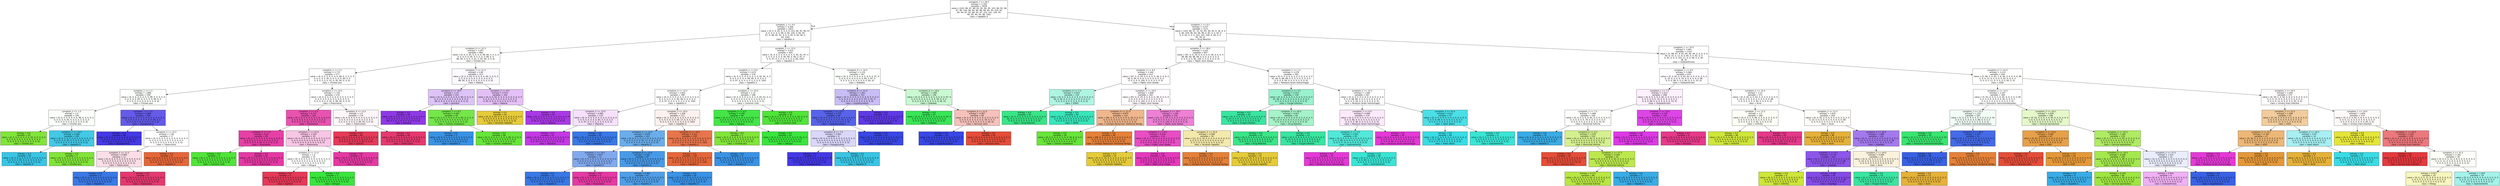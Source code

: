 digraph Tree {
node [shape=box, style="filled", color="black", fontname="helvetica"] ;
edge [fontname="helvetica"] ;
0 [label="symptom_7 <= 26.5\nentropy = 5.356\nsamples = 3936\nvalue = [102, 98, 97, 98, 92, 95, 90, 95, 103, 96, 95, 96\n97, 96, 104, 96, 94, 99, 98, 99, 85, 95, 104, 92\n94, 94, 87, 92, 88, 95, 97, 103, 101, 100, 95\n90, 95, 90, 95, 98, 106]\nclass = hepatitis A", fillcolor="#ffffff"] ;
1 [label="symptom_1 <= 4.0\nentropy = 4.306\nsamples = 1815\nvalue = [0, 0, 0, 65, 0, 0, 0, 0, 103, 60, 95, 96, 97\n0, 0, 0, 0, 0, 0, 99, 0, 95, 104, 0, 94, 94\n87, 0, 88, 95, 97, 0, 0, 0, 95, 0, 95, 90, 0\n60, 106]\nclass = hepatitis A", fillcolor="#ffffff"] ;
0 -> 1 [labeldistance=2.5, labelangle=45, headlabel="True"] ;
2 [label="symptom_9 <= 22.5\nentropy = 3.457\nsamples = 890\nvalue = [0, 0, 0, 65, 0, 0, 0, 0, 98, 60, 3, 5, 0, 0\n0, 0, 0, 0, 0, 95, 0, 5, 5, 0, 0, 89, 0, 0\n88, 95, 0, 0, 0, 0, 91, 0, 95, 90, 0, 0, 6]\nclass = Chicken pox", fillcolor="#fffffe"] ;
1 -> 2 ;
3 [label="symptom_1 <= 2.5\nentropy = 2.772\nsamples = 577\nvalue = [0, 0, 0, 0, 0, 0, 0, 0, 98, 0, 3, 5, 0, 0\n0, 0, 0, 0, 0, 95, 0, 0, 5, 0, 0, 89, 0, 0\n0, 0, 0, 0, 0, 0, 91, 0, 95, 90, 0, 0, 6]\nclass = Chicken pox", fillcolor="#fefffe"] ;
2 -> 3 ;
4 [label="symptom_1 <= 1.5\nentropy = 1.898\nsamples = 299\nvalue = [0, 0, 0, 0, 0, 0, 0, 0, 98, 0, 0, 0, 0, 0\n0, 0, 0, 0, 0, 95, 0, 0, 5, 0, 0, 89, 0, 0\n0, 0, 0, 0, 0, 0, 0, 0, 6, 0, 0, 0, 6]\nclass = Chicken pox", fillcolor="#fdfffc"] ;
3 -> 4 ;
5 [label="symptom_2 <= 1.5\nentropy = 1.0\nsamples = 193\nvalue = [0, 0, 0, 0, 0, 0, 0, 0, 98, 0, 0, 0, 0, 0\n0, 0, 0, 0, 0, 95, 0, 0, 0, 0, 0, 0, 0, 0\n0, 0, 0, 0, 0, 0, 0, 0, 0, 0, 0, 0, 0]\nclass = Chicken pox", fillcolor="#fbfef9"] ;
4 -> 5 ;
6 [label="entropy = 0.0\nsamples = 93\nvalue = [0, 0, 0, 0, 0, 0, 0, 0, 93, 0, 0, 0, 0, 0\n0, 0, 0, 0, 0, 0, 0, 0, 0, 0, 0, 0, 0, 0\n0, 0, 0, 0, 0, 0, 0, 0, 0, 0, 0, 0, 0]\nclass = Chicken pox", fillcolor="#81e539"] ;
5 -> 6 ;
7 [label="symptom_7 <= 14.5\nentropy = 0.286\nsamples = 100\nvalue = [0, 0, 0, 0, 0, 0, 0, 0, 5, 0, 0, 0, 0, 0\n0, 0, 0, 0, 0, 95, 0, 0, 0, 0, 0, 0, 0, 0\n0, 0, 0, 0, 0, 0, 0, 0, 0, 0, 0, 0, 0]\nclass = Hepatitis B", fillcolor="#43c8e6"] ;
5 -> 7 ;
8 [label="entropy = 0.0\nsamples = 95\nvalue = [0, 0, 0, 0, 0, 0, 0, 0, 0, 0, 0, 0, 0, 0\n0, 0, 0, 0, 0, 95, 0, 0, 0, 0, 0, 0, 0, 0\n0, 0, 0, 0, 0, 0, 0, 0, 0, 0, 0, 0, 0]\nclass = Hepatitis B", fillcolor="#39c5e5"] ;
7 -> 8 ;
9 [label="entropy = 0.0\nsamples = 5\nvalue = [0, 0, 0, 0, 0, 0, 0, 0, 5, 0, 0, 0, 0, 0\n0, 0, 0, 0, 0, 0, 0, 0, 0, 0, 0, 0, 0, 0\n0, 0, 0, 0, 0, 0, 0, 0, 0, 0, 0, 0, 0]\nclass = Chicken pox", fillcolor="#81e539"] ;
7 -> 9 ;
10 [label="symptom_7 <= 5.5\nentropy = 0.889\nsamples = 106\nvalue = [0, 0, 0, 0, 0, 0, 0, 0, 0, 0, 0, 0, 0, 0\n0, 0, 0, 0, 0, 0, 0, 0, 5, 0, 0, 89, 0, 0\n0, 0, 0, 0, 0, 0, 0, 0, 6, 0, 0, 0, 6]\nclass = Hypoglycemia", fillcolor="#645be9"] ;
4 -> 10 ;
11 [label="entropy = 0.0\nsamples = 89\nvalue = [0, 0, 0, 0, 0, 0, 0, 0, 0, 0, 0, 0, 0, 0\n0, 0, 0, 0, 0, 0, 0, 0, 0, 0, 0, 89, 0, 0\n0, 0, 0, 0, 0, 0, 0, 0, 0, 0, 0, 0, 0]\nclass = Hypoglycemia", fillcolor="#4439e5"] ;
10 -> 11 ;
12 [label="symptom_5 <= 14.5\nentropy = 1.58\nsamples = 17\nvalue = [0, 0, 0, 0, 0, 0, 0, 0, 0, 0, 0, 0, 0, 0\n0, 0, 0, 0, 0, 0, 0, 0, 5, 0, 0, 0, 0, 0\n0, 0, 0, 0, 0, 0, 0, 0, 6, 0, 0, 0, 6]\nclass = Tuberculosis", fillcolor="#ffffff"] ;
10 -> 12 ;
13 [label="symptom_5 <= 11.5\nentropy = 0.994\nsamples = 11\nvalue = [0, 0, 0, 0, 0, 0, 0, 0, 0, 0, 0, 0, 0, 0\n0, 0, 0, 0, 0, 0, 0, 0, 5, 0, 0, 0, 0, 0\n0, 0, 0, 0, 0, 0, 0, 0, 6, 0, 0, 0, 0]\nclass = Tuberculosis", fillcolor="#fbdee7"] ;
12 -> 13 ;
14 [label="entropy = 0.0\nsamples = 5\nvalue = [0, 0, 0, 0, 0, 0, 0, 0, 0, 0, 0, 0, 0, 0\n0, 0, 0, 0, 0, 0, 0, 0, 5, 0, 0, 0, 0, 0\n0, 0, 0, 0, 0, 0, 0, 0, 0, 0, 0, 0, 0]\nclass = Hepatitis E", fillcolor="#3978e5"] ;
13 -> 14 ;
15 [label="entropy = 0.0\nsamples = 6\nvalue = [0, 0, 0, 0, 0, 0, 0, 0, 0, 0, 0, 0, 0, 0\n0, 0, 0, 0, 0, 0, 0, 0, 0, 0, 0, 0, 0, 0\n0, 0, 0, 0, 0, 0, 0, 0, 6, 0, 0, 0, 0]\nclass = Tuberculosis", fillcolor="#e5396f"] ;
13 -> 15 ;
16 [label="entropy = 0.0\nsamples = 6\nvalue = [0, 0, 0, 0, 0, 0, 0, 0, 0, 0, 0, 0, 0, 0\n0, 0, 0, 0, 0, 0, 0, 0, 0, 0, 0, 0, 0, 0\n0, 0, 0, 0, 0, 0, 0, 0, 0, 0, 0, 0, 6]\nclass = hepatitis A", fillcolor="#e56739"] ;
12 -> 16 ;
17 [label="symptom_3 <= 14.5\nentropy = 1.755\nsamples = 278\nvalue = [0, 0, 0, 0, 0, 0, 0, 0, 0, 0, 3, 5, 0, 0\n0, 0, 0, 0, 0, 0, 0, 0, 0, 0, 0, 0, 0, 0\n0, 0, 0, 0, 0, 0, 91, 0, 89, 90, 0, 0, 0]\nclass = Pneumonia", fillcolor="#fffeff"] ;
3 -> 17 ;
18 [label="symptom_3 <= 6.5\nentropy = 0.737\nsamples = 104\nvalue = [0, 0, 0, 0, 0, 0, 0, 0, 0, 0, 3, 5, 0, 0\n0, 0, 0, 0, 0, 0, 0, 0, 0, 0, 0, 0, 0, 0\n0, 0, 0, 0, 0, 0, 91, 0, 0, 5, 0, 0, 0]\nclass = Pneumonia", fillcolor="#e853af"] ;
17 -> 18 ;
19 [label="symptom_5 <= 1.5\nentropy = 0.22\nsamples = 85\nvalue = [0, 0, 0, 0, 0, 0, 0, 0, 0, 0, 3, 0, 0, 0\n0, 0, 0, 0, 0, 0, 0, 0, 0, 0, 0, 0, 0, 0\n0, 0, 0, 0, 0, 0, 82, 0, 0, 0, 0, 0, 0]\nclass = Pneumonia", fillcolor="#e640a6"] ;
18 -> 19 ;
20 [label="entropy = 0.0\nsamples = 3\nvalue = [0, 0, 0, 0, 0, 0, 0, 0, 0, 0, 3, 0, 0, 0\n0, 0, 0, 0, 0, 0, 0, 0, 0, 0, 0, 0, 0, 0\n0, 0, 0, 0, 0, 0, 0, 0, 0, 0, 0, 0, 0]\nclass = Common Cold", fillcolor="#50e539"] ;
19 -> 20 ;
21 [label="entropy = 0.0\nsamples = 82\nvalue = [0, 0, 0, 0, 0, 0, 0, 0, 0, 0, 0, 0, 0, 0\n0, 0, 0, 0, 0, 0, 0, 0, 0, 0, 0, 0, 0, 0\n0, 0, 0, 0, 0, 0, 82, 0, 0, 0, 0, 0, 0]\nclass = Pneumonia", fillcolor="#e539a3"] ;
19 -> 21 ;
22 [label="symptom_7 <= 22.0\nentropy = 1.524\nsamples = 19\nvalue = [0, 0, 0, 0, 0, 0, 0, 0, 0, 0, 0, 5, 0, 0\n0, 0, 0, 0, 0, 0, 0, 0, 0, 0, 0, 0, 0, 0\n0, 0, 0, 0, 0, 0, 9, 0, 0, 5, 0, 0, 0]\nclass = Pneumonia", fillcolor="#f8c6e5"] ;
18 -> 22 ;
23 [label="symptom_6 <= 11.0\nentropy = 1.0\nsamples = 10\nvalue = [0, 0, 0, 0, 0, 0, 0, 0, 0, 0, 0, 5, 0, 0\n0, 0, 0, 0, 0, 0, 0, 0, 0, 0, 0, 0, 0, 0\n0, 0, 0, 0, 0, 0, 0, 0, 0, 5, 0, 0, 0]\nclass = Dengue", fillcolor="#ffffff"] ;
22 -> 23 ;
24 [label="entropy = 0.0\nsamples = 5\nvalue = [0, 0, 0, 0, 0, 0, 0, 0, 0, 0, 0, 0, 0, 0\n0, 0, 0, 0, 0, 0, 0, 0, 0, 0, 0, 0, 0, 0\n0, 0, 0, 0, 0, 0, 0, 0, 0, 5, 0, 0, 0]\nclass = Typhoid", fillcolor="#e53958"] ;
23 -> 24 ;
25 [label="entropy = 0.0\nsamples = 5\nvalue = [0, 0, 0, 0, 0, 0, 0, 0, 0, 0, 0, 5, 0, 0\n0, 0, 0, 0, 0, 0, 0, 0, 0, 0, 0, 0, 0, 0\n0, 0, 0, 0, 0, 0, 0, 0, 0, 0, 0, 0, 0]\nclass = Dengue", fillcolor="#39e53c"] ;
23 -> 25 ;
26 [label="entropy = 0.0\nsamples = 9\nvalue = [0, 0, 0, 0, 0, 0, 0, 0, 0, 0, 0, 0, 0, 0\n0, 0, 0, 0, 0, 0, 0, 0, 0, 0, 0, 0, 0, 0\n0, 0, 0, 0, 0, 0, 9, 0, 0, 0, 0, 0, 0]\nclass = Pneumonia", fillcolor="#e539a3"] ;
22 -> 26 ;
27 [label="symptom_6 <= 12.5\nentropy = 1.0\nsamples = 174\nvalue = [0, 0, 0, 0, 0, 0, 0, 0, 0, 0, 0, 0, 0, 0\n0, 0, 0, 0, 0, 0, 0, 0, 0, 0, 0, 0, 0, 0\n0, 0, 0, 0, 0, 0, 0, 0, 89, 85, 0, 0, 0]\nclass = Tuberculosis", fillcolor="#fef6f9"] ;
17 -> 27 ;
28 [label="entropy = 0.0\nsamples = 85\nvalue = [0, 0, 0, 0, 0, 0, 0, 0, 0, 0, 0, 0, 0, 0\n0, 0, 0, 0, 0, 0, 0, 0, 0, 0, 0, 0, 0, 0\n0, 0, 0, 0, 0, 0, 0, 0, 0, 85, 0, 0, 0]\nclass = Typhoid", fillcolor="#e53958"] ;
27 -> 28 ;
29 [label="entropy = 0.0\nsamples = 89\nvalue = [0, 0, 0, 0, 0, 0, 0, 0, 0, 0, 0, 0, 0, 0\n0, 0, 0, 0, 0, 0, 0, 0, 0, 0, 0, 0, 0, 0\n0, 0, 0, 0, 0, 0, 0, 0, 89, 0, 0, 0, 0]\nclass = Tuberculosis", fillcolor="#e5396f"] ;
27 -> 29 ;
30 [label="symptom_7 <= 11.5\nentropy = 2.06\nsamples = 313\nvalue = [0, 0, 0, 65, 0, 0, 0, 0, 0, 60, 0, 0, 0, 0\n0, 0, 0, 0, 0, 0, 0, 5, 0, 0, 0, 0, 0, 0\n88, 95, 0, 0, 0, 0, 0, 0, 0, 0, 0, 0, 0]\nclass = Malaria", fillcolor="#fcf9fe"] ;
2 -> 30 ;
31 [label="symptom_4 <= 18.0\nentropy = 1.15\nsamples = 153\nvalue = [0, 0, 0, 0, 0, 0, 0, 0, 0, 60, 0, 0, 0, 0\n0, 0, 0, 0, 0, 0, 0, 5, 0, 0, 0, 0, 0, 0\n88, 0, 0, 0, 0, 0, 0, 0, 0, 0, 0, 0, 0]\nclass = Jaundice", fillcolor="#ddc3f7"] ;
30 -> 31 ;
32 [label="entropy = 0.0\nsamples = 88\nvalue = [0, 0, 0, 0, 0, 0, 0, 0, 0, 0, 0, 0, 0, 0\n0, 0, 0, 0, 0, 0, 0, 0, 0, 0, 0, 0, 0, 0\n88, 0, 0, 0, 0, 0, 0, 0, 0, 0, 0, 0, 0]\nclass = Jaundice", fillcolor="#8f39e5"] ;
31 -> 32 ;
33 [label="symptom_7 <= 8.5\nentropy = 0.391\nsamples = 65\nvalue = [0, 0, 0, 0, 0, 0, 0, 0, 0, 60, 0, 0, 0, 0\n0, 0, 0, 0, 0, 0, 0, 5, 0, 0, 0, 0, 0, 0\n0, 0, 0, 0, 0, 0, 0, 0, 0, 0, 0, 0, 0]\nclass = Chronic cholestasis", fillcolor="#74e749"] ;
31 -> 33 ;
34 [label="entropy = 0.0\nsamples = 5\nvalue = [0, 0, 0, 0, 0, 0, 0, 0, 0, 0, 0, 0, 0, 0\n0, 0, 0, 0, 0, 0, 0, 5, 0, 0, 0, 0, 0, 0\n0, 0, 0, 0, 0, 0, 0, 0, 0, 0, 0, 0, 0]\nclass = Hepatitis D", fillcolor="#3992e5"] ;
33 -> 34 ;
35 [label="entropy = 0.0\nsamples = 60\nvalue = [0, 0, 0, 0, 0, 0, 0, 0, 0, 60, 0, 0, 0, 0\n0, 0, 0, 0, 0, 0, 0, 0, 0, 0, 0, 0, 0, 0\n0, 0, 0, 0, 0, 0, 0, 0, 0, 0, 0, 0, 0]\nclass = Chronic cholestasis", fillcolor="#67e539"] ;
33 -> 35 ;
36 [label="symptom_2 <= 8.0\nentropy = 0.974\nsamples = 160\nvalue = [0, 0, 0, 65, 0, 0, 0, 0, 0, 0, 0, 0, 0, 0\n0, 0, 0, 0, 0, 0, 0, 0, 0, 0, 0, 0, 0, 0\n0, 95, 0, 0, 0, 0, 0, 0, 0, 0, 0, 0, 0]\nclass = Malaria", fillcolor="#e4c0f7"] ;
30 -> 36 ;
37 [label="entropy = 0.0\nsamples = 65\nvalue = [0, 0, 0, 65, 0, 0, 0, 0, 0, 0, 0, 0, 0, 0\n0, 0, 0, 0, 0, 0, 0, 0, 0, 0, 0, 0, 0, 0\n0, 0, 0, 0, 0, 0, 0, 0, 0, 0, 0, 0, 0]\nclass = Alcoholic hepatitis", fillcolor="#e5cb39"] ;
36 -> 37 ;
38 [label="entropy = 0.0\nsamples = 95\nvalue = [0, 0, 0, 0, 0, 0, 0, 0, 0, 0, 0, 0, 0, 0\n0, 0, 0, 0, 0, 0, 0, 0, 0, 0, 0, 0, 0, 0\n0, 95, 0, 0, 0, 0, 0, 0, 0, 0, 0, 0, 0]\nclass = Malaria", fillcolor="#a939e5"] ;
36 -> 38 ;
39 [label="symptom_2 <= 15.5\nentropy = 3.423\nsamples = 925\nvalue = [0, 0, 0, 0, 0, 0, 0, 0, 5, 0, 92, 91, 97, 0\n0, 0, 0, 0, 0, 4, 0, 90, 99, 0, 94, 5, 87, 0\n0, 0, 97, 0, 0, 0, 4, 0, 0, 0, 0, 60, 100]\nclass = hepatitis A", fillcolor="#ffffff"] ;
1 -> 39 ;
40 [label="symptom_1 <= 9.0\nentropy = 2.675\nsamples = 578\nvalue = [0, 0, 0, 0, 0, 0, 0, 0, 5, 0, 92, 91, 0, 0\n0, 0, 0, 0, 0, 0, 0, 90, 99, 0, 0, 0, 0, 0\n0, 0, 97, 0, 0, 0, 4, 0, 0, 0, 0, 0, 100]\nclass = hepatitis A", fillcolor="#ffffff"] ;
39 -> 40 ;
41 [label="symptom_4 <= 12.5\nentropy = 2.061\nsamples = 390\nvalue = [0, 0, 0, 0, 0, 0, 0, 0, 0, 0, 0, 0, 0, 0\n0, 0, 0, 0, 0, 0, 0, 90, 99, 0, 0, 0, 0, 0\n0, 0, 97, 0, 0, 0, 4, 0, 0, 0, 0, 0, 100]\nclass = hepatitis A", fillcolor="#fffefe"] ;
40 -> 41 ;
42 [label="symptom_5 <= 10.0\nentropy = 0.995\nsamples = 179\nvalue = [0, 0, 0, 0, 0, 0, 0, 0, 0, 0, 0, 0, 0, 0\n0, 0, 0, 0, 0, 0, 0, 0, 82, 0, 0, 0, 0, 0\n0, 0, 97, 0, 0, 0, 0, 0, 0, 0, 0, 0, 0]\nclass = Migraine", fillcolor="#f6e0fb"] ;
41 -> 42 ;
43 [label="entropy = 0.0\nsamples = 97\nvalue = [0, 0, 0, 0, 0, 0, 0, 0, 0, 0, 0, 0, 0, 0\n0, 0, 0, 0, 0, 0, 0, 0, 0, 0, 0, 0, 0, 0\n0, 0, 97, 0, 0, 0, 0, 0, 0, 0, 0, 0, 0]\nclass = Migraine", fillcolor="#c339e5"] ;
42 -> 43 ;
44 [label="entropy = 0.0\nsamples = 82\nvalue = [0, 0, 0, 0, 0, 0, 0, 0, 0, 0, 0, 0, 0, 0\n0, 0, 0, 0, 0, 0, 0, 0, 82, 0, 0, 0, 0, 0\n0, 0, 0, 0, 0, 0, 0, 0, 0, 0, 0, 0, 0]\nclass = Hepatitis E", fillcolor="#3978e5"] ;
42 -> 44 ;
45 [label="symptom_3 <= 16.5\nentropy = 1.436\nsamples = 211\nvalue = [0, 0, 0, 0, 0, 0, 0, 0, 0, 0, 0, 0, 0, 0\n0, 0, 0, 0, 0, 0, 0, 90, 17, 0, 0, 0, 0, 0\n0, 0, 0, 0, 0, 0, 4, 0, 0, 0, 0, 0, 100]\nclass = hepatitis A", fillcolor="#fdf2ef"] ;
41 -> 45 ;
46 [label="symptom_3 <= 14.5\nentropy = 0.878\nsamples = 102\nvalue = [0, 0, 0, 0, 0, 0, 0, 0, 0, 0, 0, 0, 0, 0\n0, 0, 0, 0, 0, 0, 0, 81, 17, 0, 0, 0, 0, 0\n0, 0, 0, 0, 0, 0, 4, 0, 0, 0, 0, 0, 0]\nclass = Hepatitis D", fillcolor="#6aadeb"] ;
45 -> 46 ;
47 [label="symptom_2 <= 10.5\nentropy = 0.837\nsamples = 15\nvalue = [0, 0, 0, 0, 0, 0, 0, 0, 0, 0, 0, 0, 0, 0\n0, 0, 0, 0, 0, 0, 0, 0, 11, 0, 0, 0, 0, 0\n0, 0, 0, 0, 0, 0, 4, 0, 0, 0, 0, 0, 0]\nclass = Hepatitis E", fillcolor="#81a9ee"] ;
46 -> 47 ;
48 [label="entropy = 0.0\nsamples = 11\nvalue = [0, 0, 0, 0, 0, 0, 0, 0, 0, 0, 0, 0, 0, 0\n0, 0, 0, 0, 0, 0, 0, 0, 11, 0, 0, 0, 0, 0\n0, 0, 0, 0, 0, 0, 0, 0, 0, 0, 0, 0, 0]\nclass = Hepatitis E", fillcolor="#3978e5"] ;
47 -> 48 ;
49 [label="entropy = 0.0\nsamples = 4\nvalue = [0, 0, 0, 0, 0, 0, 0, 0, 0, 0, 0, 0, 0, 0\n0, 0, 0, 0, 0, 0, 0, 0, 0, 0, 0, 0, 0, 0\n0, 0, 0, 0, 0, 0, 4, 0, 0, 0, 0, 0, 0]\nclass = Pneumonia", fillcolor="#e539a3"] ;
47 -> 49 ;
50 [label="symptom_9 <= 15.0\nentropy = 0.362\nsamples = 87\nvalue = [0, 0, 0, 0, 0, 0, 0, 0, 0, 0, 0, 0, 0, 0\n0, 0, 0, 0, 0, 0, 0, 81, 6, 0, 0, 0, 0, 0\n0, 0, 0, 0, 0, 0, 0, 0, 0, 0, 0, 0, 0]\nclass = Hepatitis D", fillcolor="#489ae7"] ;
46 -> 50 ;
51 [label="entropy = 0.464\nsamples = 61\nvalue = [0, 0, 0, 0, 0, 0, 0, 0, 0, 0, 0, 0, 0, 0\n0, 0, 0, 0, 0, 0, 0, 55, 6, 0, 0, 0, 0, 0\n0, 0, 0, 0, 0, 0, 0, 0, 0, 0, 0, 0, 0]\nclass = Hepatitis D", fillcolor="#4f9ee8"] ;
50 -> 51 ;
52 [label="entropy = 0.0\nsamples = 26\nvalue = [0, 0, 0, 0, 0, 0, 0, 0, 0, 0, 0, 0, 0, 0\n0, 0, 0, 0, 0, 0, 0, 26, 0, 0, 0, 0, 0, 0\n0, 0, 0, 0, 0, 0, 0, 0, 0, 0, 0, 0, 0]\nclass = Hepatitis D", fillcolor="#3992e5"] ;
50 -> 52 ;
53 [label="symptom_9 <= 19.0\nentropy = 0.411\nsamples = 109\nvalue = [0, 0, 0, 0, 0, 0, 0, 0, 0, 0, 0, 0, 0, 0\n0, 0, 0, 0, 0, 0, 0, 9, 0, 0, 0, 0, 0, 0\n0, 0, 0, 0, 0, 0, 0, 0, 0, 0, 0, 0, 100]\nclass = hepatitis A", fillcolor="#e7754b"] ;
45 -> 53 ;
54 [label="entropy = 0.0\nsamples = 100\nvalue = [0, 0, 0, 0, 0, 0, 0, 0, 0, 0, 0, 0, 0, 0\n0, 0, 0, 0, 0, 0, 0, 0, 0, 0, 0, 0, 0, 0\n0, 0, 0, 0, 0, 0, 0, 0, 0, 0, 0, 0, 100]\nclass = hepatitis A", fillcolor="#e56739"] ;
53 -> 54 ;
55 [label="entropy = 0.0\nsamples = 9\nvalue = [0, 0, 0, 0, 0, 0, 0, 0, 0, 0, 0, 0, 0, 0\n0, 0, 0, 0, 0, 0, 0, 9, 0, 0, 0, 0, 0, 0\n0, 0, 0, 0, 0, 0, 0, 0, 0, 0, 0, 0, 0]\nclass = Hepatitis D", fillcolor="#3992e5"] ;
53 -> 55 ;
56 [label="symptom_1 <= 10.5\nentropy = 1.15\nsamples = 188\nvalue = [0, 0, 0, 0, 0, 0, 0, 0, 5, 0, 92, 91, 0, 0\n0, 0, 0, 0, 0, 0, 0, 0, 0, 0, 0, 0, 0, 0\n0, 0, 0, 0, 0, 0, 0, 0, 0, 0, 0, 0, 0]\nclass = Common Cold", fillcolor="#fdfffd"] ;
40 -> 56 ;
57 [label="symptom_5 <= 6.5\nentropy = 0.295\nsamples = 96\nvalue = [0, 0, 0, 0, 0, 0, 0, 0, 5, 0, 0, 91, 0, 0\n0, 0, 0, 0, 0, 0, 0, 0, 0, 0, 0, 0, 0, 0\n0, 0, 0, 0, 0, 0, 0, 0, 0, 0, 0, 0, 0]\nclass = Dengue", fillcolor="#44e647"] ;
56 -> 57 ;
58 [label="entropy = 0.0\nsamples = 5\nvalue = [0, 0, 0, 0, 0, 0, 0, 0, 5, 0, 0, 0, 0, 0\n0, 0, 0, 0, 0, 0, 0, 0, 0, 0, 0, 0, 0, 0\n0, 0, 0, 0, 0, 0, 0, 0, 0, 0, 0, 0, 0]\nclass = Chicken pox", fillcolor="#81e539"] ;
57 -> 58 ;
59 [label="entropy = 0.0\nsamples = 91\nvalue = [0, 0, 0, 0, 0, 0, 0, 0, 0, 0, 0, 91, 0, 0\n0, 0, 0, 0, 0, 0, 0, 0, 0, 0, 0, 0, 0, 0\n0, 0, 0, 0, 0, 0, 0, 0, 0, 0, 0, 0, 0]\nclass = Dengue", fillcolor="#39e53c"] ;
57 -> 59 ;
60 [label="entropy = 0.0\nsamples = 92\nvalue = [0, 0, 0, 0, 0, 0, 0, 0, 0, 0, 92, 0, 0, 0\n0, 0, 0, 0, 0, 0, 0, 0, 0, 0, 0, 0, 0, 0\n0, 0, 0, 0, 0, 0, 0, 0, 0, 0, 0, 0, 0]\nclass = Common Cold", fillcolor="#50e539"] ;
56 -> 60 ;
61 [label="symptom_9 <= 14.5\nentropy = 2.125\nsamples = 347\nvalue = [0, 0, 0, 0, 0, 0, 0, 0, 0, 0, 0, 0, 97, 0\n0, 0, 0, 0, 0, 4, 0, 0, 0, 0, 94, 5, 87, 0\n0, 0, 0, 0, 0, 0, 0, 0, 0, 0, 0, 60, 0]\nclass = Diabetes ", fillcolor="#fdfffd"] ;
39 -> 61 ;
62 [label="symptom_8 <= 11.0\nentropy = 1.291\nsamples = 151\nvalue = [0, 0, 0, 0, 0, 0, 0, 0, 0, 0, 0, 0, 0, 0\n0, 0, 0, 0, 0, 4, 0, 0, 0, 0, 55, 5, 87, 0\n0, 0, 0, 0, 0, 0, 0, 0, 0, 0, 0, 0, 0]\nclass = Hypothyroidism", fillcolor="#c9bdf6"] ;
61 -> 62 ;
63 [label="symptom_7 <= 15.5\nentropy = 0.725\nsamples = 64\nvalue = [0, 0, 0, 0, 0, 0, 0, 0, 0, 0, 0, 0, 0, 0\n0, 0, 0, 0, 0, 4, 0, 0, 0, 0, 55, 5, 0, 0\n0, 0, 0, 0, 0, 0, 0, 0, 0, 0, 0, 0, 0]\nclass = Hyperthyroidism", fillcolor="#5763e9"] ;
62 -> 63 ;
64 [label="symptom_8 <= 7.0\nentropy = 0.991\nsamples = 9\nvalue = [0, 0, 0, 0, 0, 0, 0, 0, 0, 0, 0, 0, 0, 0\n0, 0, 0, 0, 0, 4, 0, 0, 0, 0, 0, 5, 0, 0\n0, 0, 0, 0, 0, 0, 0, 0, 0, 0, 0, 0, 0]\nclass = Hypoglycemia", fillcolor="#dad7fa"] ;
63 -> 64 ;
65 [label="entropy = 0.0\nsamples = 5\nvalue = [0, 0, 0, 0, 0, 0, 0, 0, 0, 0, 0, 0, 0, 0\n0, 0, 0, 0, 0, 0, 0, 0, 0, 0, 0, 5, 0, 0\n0, 0, 0, 0, 0, 0, 0, 0, 0, 0, 0, 0, 0]\nclass = Hypoglycemia", fillcolor="#4439e5"] ;
64 -> 65 ;
66 [label="entropy = 0.0\nsamples = 4\nvalue = [0, 0, 0, 0, 0, 0, 0, 0, 0, 0, 0, 0, 0, 0\n0, 0, 0, 0, 0, 4, 0, 0, 0, 0, 0, 0, 0, 0\n0, 0, 0, 0, 0, 0, 0, 0, 0, 0, 0, 0, 0]\nclass = Hepatitis B", fillcolor="#39c5e5"] ;
64 -> 66 ;
67 [label="entropy = 0.0\nsamples = 55\nvalue = [0, 0, 0, 0, 0, 0, 0, 0, 0, 0, 0, 0, 0, 0\n0, 0, 0, 0, 0, 0, 0, 0, 0, 0, 55, 0, 0, 0\n0, 0, 0, 0, 0, 0, 0, 0, 0, 0, 0, 0, 0]\nclass = Hyperthyroidism", fillcolor="#3947e5"] ;
63 -> 67 ;
68 [label="entropy = 0.0\nsamples = 87\nvalue = [0, 0, 0, 0, 0, 0, 0, 0, 0, 0, 0, 0, 0, 0\n0, 0, 0, 0, 0, 0, 0, 0, 0, 0, 0, 0, 87, 0\n0, 0, 0, 0, 0, 0, 0, 0, 0, 0, 0, 0, 0]\nclass = Hypothyroidism", fillcolor="#5e39e5"] ;
62 -> 68 ;
69 [label="symptom_8 <= 18.0\nentropy = 1.489\nsamples = 196\nvalue = [0, 0, 0, 0, 0, 0, 0, 0, 0, 0, 0, 0, 97, 0\n0, 0, 0, 0, 0, 0, 0, 0, 0, 0, 39, 0, 0, 0\n0, 0, 0, 0, 0, 0, 0, 0, 0, 0, 0, 60, 0]\nclass = Diabetes ", fillcolor="#c9f8d1"] ;
61 -> 69 ;
70 [label="entropy = 0.0\nsamples = 97\nvalue = [0, 0, 0, 0, 0, 0, 0, 0, 0, 0, 0, 0, 97, 0\n0, 0, 0, 0, 0, 0, 0, 0, 0, 0, 0, 0, 0, 0\n0, 0, 0, 0, 0, 0, 0, 0, 0, 0, 0, 0, 0]\nclass = Diabetes ", fillcolor="#39e556"] ;
69 -> 70 ;
71 [label="symptom_8 <= 21.0\nentropy = 0.967\nsamples = 99\nvalue = [0, 0, 0, 0, 0, 0, 0, 0, 0, 0, 0, 0, 0, 0\n0, 0, 0, 0, 0, 0, 0, 0, 0, 0, 39, 0, 0, 0\n0, 0, 0, 0, 0, 0, 0, 0, 0, 0, 0, 60, 0]\nclass = Varicose veins", fillcolor="#f6c1ba"] ;
69 -> 71 ;
72 [label="entropy = 0.0\nsamples = 39\nvalue = [0, 0, 0, 0, 0, 0, 0, 0, 0, 0, 0, 0, 0, 0\n0, 0, 0, 0, 0, 0, 0, 0, 0, 0, 39, 0, 0, 0\n0, 0, 0, 0, 0, 0, 0, 0, 0, 0, 0, 0, 0]\nclass = Hyperthyroidism", fillcolor="#3947e5"] ;
71 -> 72 ;
73 [label="entropy = 0.0\nsamples = 60\nvalue = [0, 0, 0, 0, 0, 0, 0, 0, 0, 0, 0, 0, 0, 0\n0, 0, 0, 0, 0, 0, 0, 0, 0, 0, 0, 0, 0, 0\n0, 0, 0, 0, 0, 0, 0, 0, 0, 0, 0, 60, 0]\nclass = Varicose veins", fillcolor="#e54d39"] ;
71 -> 73 ;
74 [label="symptom_1 <= 6.5\nentropy = 4.537\nsamples = 2121\nvalue = [102, 98, 97, 33, 92, 95, 90, 95, 0, 36, 0, 0\n0, 96, 104, 96, 94, 99, 98, 0, 85, 0, 0, 92, 0\n0, 0, 92, 0, 0, 0, 103, 101, 100, 0, 90, 0, 0\n95, 38, 0]\nclass = Drug Reaction", fillcolor="#ffffff"] ;
0 -> 74 [labeldistance=2.5, labelangle=-45, headlabel="False"] ;
75 [label="symptom_5 <= 38.0\nentropy = 3.241\nsamples = 807\nvalue = [97, 0, 0, 29, 0, 0, 0, 0, 0, 36, 0, 0, 0, 0\n98, 86, 94, 88, 89, 0, 0, 0, 0, 0, 0, 0, 0\n0, 0, 0, 0, 0, 90, 100, 0, 0, 0, 0, 0, 0, 0]\nclass = Peptic ulcer diseae", fillcolor="#fffeff"] ;
74 -> 75 ;
76 [label="symptom_3 <= 8.5\nentropy = 2.442\nsamples = 412\nvalue = [97, 0, 0, 29, 0, 0, 0, 0, 0, 36, 0, 0, 0, 0\n56, 0, 94, 0, 0, 0, 0, 0, 0, 0, 0, 0, 0, 0\n0, 0, 0, 0, 0, 100, 0, 0, 0, 0, 0, 0, 0]\nclass = Peptic ulcer diseae", fillcolor="#fffdfe"] ;
75 -> 76 ;
77 [label="symptom_4 <= 5.5\nentropy = 0.953\nsamples = 150\nvalue = [0, 0, 0, 0, 0, 0, 0, 0, 0, 0, 0, 0, 0, 0\n56, 0, 94, 0, 0, 0, 0, 0, 0, 0, 0, 0, 0, 0\n0, 0, 0, 0, 0, 0, 0, 0, 0, 0, 0, 0, 0]\nclass = GERD", fillcolor="#aff4e3"] ;
76 -> 77 ;
78 [label="entropy = 0.0\nsamples = 56\nvalue = [0, 0, 0, 0, 0, 0, 0, 0, 0, 0, 0, 0, 0, 0\n56, 0, 0, 0, 0, 0, 0, 0, 0, 0, 0, 0, 0, 0\n0, 0, 0, 0, 0, 0, 0, 0, 0, 0, 0, 0, 0]\nclass = Drug Reaction", fillcolor="#39e586"] ;
77 -> 78 ;
79 [label="entropy = 0.0\nsamples = 94\nvalue = [0, 0, 0, 0, 0, 0, 0, 0, 0, 0, 0, 0, 0, 0\n0, 0, 94, 0, 0, 0, 0, 0, 0, 0, 0, 0, 0, 0\n0, 0, 0, 0, 0, 0, 0, 0, 0, 0, 0, 0, 0]\nclass = GERD", fillcolor="#39e5ba"] ;
77 -> 79 ;
80 [label="symptom_3 <= 19.0\nentropy = 1.806\nsamples = 262\nvalue = [97, 0, 0, 29, 0, 0, 0, 0, 0, 36, 0, 0, 0, 0\n0, 0, 0, 0, 0, 0, 0, 0, 0, 0, 0, 0, 0, 0\n0, 0, 0, 0, 0, 100, 0, 0, 0, 0, 0, 0, 0]\nclass = Peptic ulcer diseae", fillcolor="#fffbfe"] ;
76 -> 80 ;
81 [label="symptom_6 <= 21.0\nentropy = 0.875\nsamples = 122\nvalue = [86, 0, 0, 0, 0, 0, 0, 0, 0, 36, 0, 0, 0, 0\n0, 0, 0, 0, 0, 0, 0, 0, 0, 0, 0, 0, 0, 0\n0, 0, 0, 0, 0, 0, 0, 0, 0, 0, 0, 0, 0]\nclass = (vertigo) Paroymsal  Positional Vertigo", fillcolor="#f0b68c"] ;
80 -> 81 ;
82 [label="entropy = 0.0\nsamples = 36\nvalue = [0, 0, 0, 0, 0, 0, 0, 0, 0, 36, 0, 0, 0, 0\n0, 0, 0, 0, 0, 0, 0, 0, 0, 0, 0, 0, 0, 0\n0, 0, 0, 0, 0, 0, 0, 0, 0, 0, 0, 0, 0]\nclass = Chronic cholestasis", fillcolor="#67e539"] ;
81 -> 82 ;
83 [label="entropy = 0.0\nsamples = 86\nvalue = [86, 0, 0, 0, 0, 0, 0, 0, 0, 0, 0, 0, 0, 0\n0, 0, 0, 0, 0, 0, 0, 0, 0, 0, 0, 0, 0, 0\n0, 0, 0, 0, 0, 0, 0, 0, 0, 0, 0, 0, 0]\nclass = (vertigo) Paroymsal  Positional Vertigo", fillcolor="#e58139"] ;
81 -> 83 ;
84 [label="symptom_5 <= 29.5\nentropy = 1.106\nsamples = 140\nvalue = [11, 0, 0, 29, 0, 0, 0, 0, 0, 0, 0, 0, 0, 0\n0, 0, 0, 0, 0, 0, 0, 0, 0, 0, 0, 0, 0, 0\n0, 0, 0, 0, 0, 100, 0, 0, 0, 0, 0, 0, 0]\nclass = Peptic ulcer diseae", fillcolor="#ee80d5"] ;
80 -> 84 ;
85 [label="symptom_2 <= 6.5\nentropy = 0.439\nsamples = 110\nvalue = [0, 0, 0, 10, 0, 0, 0, 0, 0, 0, 0, 0, 0, 0\n0, 0, 0, 0, 0, 0, 0, 0, 0, 0, 0, 0, 0, 0\n0, 0, 0, 0, 0, 100, 0, 0, 0, 0, 0, 0, 0]\nclass = Peptic ulcer diseae", fillcolor="#e84dc4"] ;
84 -> 85 ;
86 [label="entropy = 0.0\nsamples = 10\nvalue = [0, 0, 0, 10, 0, 0, 0, 0, 0, 0, 0, 0, 0, 0\n0, 0, 0, 0, 0, 0, 0, 0, 0, 0, 0, 0, 0, 0\n0, 0, 0, 0, 0, 0, 0, 0, 0, 0, 0, 0, 0]\nclass = Alcoholic hepatitis", fillcolor="#e5cb39"] ;
85 -> 86 ;
87 [label="entropy = 0.0\nsamples = 100\nvalue = [0, 0, 0, 0, 0, 0, 0, 0, 0, 0, 0, 0, 0, 0\n0, 0, 0, 0, 0, 0, 0, 0, 0, 0, 0, 0, 0, 0\n0, 0, 0, 0, 0, 100, 0, 0, 0, 0, 0, 0, 0]\nclass = Peptic ulcer diseae", fillcolor="#e539bd"] ;
85 -> 87 ;
88 [label="symptom_5 <= 35.0\nentropy = 0.948\nsamples = 30\nvalue = [11, 0, 0, 19, 0, 0, 0, 0, 0, 0, 0, 0, 0, 0\n0, 0, 0, 0, 0, 0, 0, 0, 0, 0, 0, 0, 0, 0\n0, 0, 0, 0, 0, 0, 0, 0, 0, 0, 0, 0, 0]\nclass = Alcoholic hepatitis", fillcolor="#f4e9ac"] ;
84 -> 88 ;
89 [label="entropy = 0.0\nsamples = 11\nvalue = [11, 0, 0, 0, 0, 0, 0, 0, 0, 0, 0, 0, 0, 0\n0, 0, 0, 0, 0, 0, 0, 0, 0, 0, 0, 0, 0, 0\n0, 0, 0, 0, 0, 0, 0, 0, 0, 0, 0, 0, 0]\nclass = (vertigo) Paroymsal  Positional Vertigo", fillcolor="#e58139"] ;
88 -> 89 ;
90 [label="entropy = 0.0\nsamples = 19\nvalue = [0, 0, 0, 19, 0, 0, 0, 0, 0, 0, 0, 0, 0, 0\n0, 0, 0, 0, 0, 0, 0, 0, 0, 0, 0, 0, 0, 0\n0, 0, 0, 0, 0, 0, 0, 0, 0, 0, 0, 0, 0]\nclass = Alcoholic hepatitis", fillcolor="#e5cb39"] ;
88 -> 90 ;
91 [label="symptom_1 <= 1.5\nentropy = 2.276\nsamples = 395\nvalue = [0, 0, 0, 0, 0, 0, 0, 0, 0, 0, 0, 0, 0, 0\n42, 86, 0, 88, 89, 0, 0, 0, 0, 0, 0, 0, 0, 0\n0, 0, 0, 0, 90, 0, 0, 0, 0, 0, 0, 0, 0]\nclass = Paralysis (brain hemorrhage)", fillcolor="#fffeff"] ;
75 -> 91 ;
92 [label="symptom_3 <= 3.5\nentropy = 0.913\nsamples = 128\nvalue = [0, 0, 0, 0, 0, 0, 0, 0, 0, 0, 0, 0, 0, 0\n42, 86, 0, 0, 0, 0, 0, 0, 0, 0, 0, 0, 0, 0\n0, 0, 0, 0, 0, 0, 0, 0, 0, 0, 0, 0, 0]\nclass = Fungal infection", fillcolor="#9af2ce"] ;
91 -> 92 ;
93 [label="entropy = 0.0\nsamples = 63\nvalue = [0, 0, 0, 0, 0, 0, 0, 0, 0, 0, 0, 0, 0, 0\n0, 63, 0, 0, 0, 0, 0, 0, 0, 0, 0, 0, 0, 0\n0, 0, 0, 0, 0, 0, 0, 0, 0, 0, 0, 0, 0]\nclass = Fungal infection", fillcolor="#39e5a0"] ;
92 -> 93 ;
94 [label="symptom_4 <= 44.0\nentropy = 0.937\nsamples = 65\nvalue = [0, 0, 0, 0, 0, 0, 0, 0, 0, 0, 0, 0, 0, 0\n42, 23, 0, 0, 0, 0, 0, 0, 0, 0, 0, 0, 0, 0\n0, 0, 0, 0, 0, 0, 0, 0, 0, 0, 0, 0, 0]\nclass = Drug Reaction", fillcolor="#a5f3c8"] ;
92 -> 94 ;
95 [label="entropy = 0.0\nsamples = 42\nvalue = [0, 0, 0, 0, 0, 0, 0, 0, 0, 0, 0, 0, 0, 0\n42, 0, 0, 0, 0, 0, 0, 0, 0, 0, 0, 0, 0, 0\n0, 0, 0, 0, 0, 0, 0, 0, 0, 0, 0, 0, 0]\nclass = Drug Reaction", fillcolor="#39e586"] ;
94 -> 95 ;
96 [label="entropy = 0.0\nsamples = 23\nvalue = [0, 0, 0, 0, 0, 0, 0, 0, 0, 0, 0, 0, 0, 0\n0, 23, 0, 0, 0, 0, 0, 0, 0, 0, 0, 0, 0, 0\n0, 0, 0, 0, 0, 0, 0, 0, 0, 0, 0, 0, 0]\nclass = Fungal infection", fillcolor="#39e5a0"] ;
94 -> 96 ;
97 [label="symptom_2 <= 15.5\nentropy = 1.585\nsamples = 267\nvalue = [0, 0, 0, 0, 0, 0, 0, 0, 0, 0, 0, 0, 0, 0\n0, 0, 0, 88, 89, 0, 0, 0, 0, 0, 0, 0, 0, 0\n0, 0, 0, 0, 90, 0, 0, 0, 0, 0, 0, 0, 0]\nclass = Paralysis (brain hemorrhage)", fillcolor="#fffeff"] ;
91 -> 97 ;
98 [label="symptom_2 <= 6.0\nentropy = 0.998\nsamples = 170\nvalue = [0, 0, 0, 0, 0, 0, 0, 0, 0, 0, 0, 0, 0, 0\n0, 0, 0, 80, 0, 0, 0, 0, 0, 0, 0, 0, 0, 0\n0, 0, 0, 0, 90, 0, 0, 0, 0, 0, 0, 0, 0]\nclass = Paralysis (brain hemorrhage)", fillcolor="#fce9fb"] ;
97 -> 98 ;
99 [label="symptom_2 <= 3.5\nentropy = 0.503\nsamples = 90\nvalue = [0, 0, 0, 0, 0, 0, 0, 0, 0, 0, 0, 0, 0, 0\n0, 0, 0, 80, 0, 0, 0, 0, 0, 0, 0, 0, 0, 0\n0, 0, 0, 0, 10, 0, 0, 0, 0, 0, 0, 0, 0]\nclass = Gastroenteritis", fillcolor="#52e8d9"] ;
98 -> 99 ;
100 [label="entropy = 0.0\nsamples = 10\nvalue = [0, 0, 0, 0, 0, 0, 0, 0, 0, 0, 0, 0, 0, 0\n0, 0, 0, 0, 0, 0, 0, 0, 0, 0, 0, 0, 0, 0\n0, 0, 0, 0, 10, 0, 0, 0, 0, 0, 0, 0, 0]\nclass = Paralysis (brain hemorrhage)", fillcolor="#e539d7"] ;
99 -> 100 ;
101 [label="entropy = 0.0\nsamples = 80\nvalue = [0, 0, 0, 0, 0, 0, 0, 0, 0, 0, 0, 0, 0, 0\n0, 0, 0, 80, 0, 0, 0, 0, 0, 0, 0, 0, 0, 0\n0, 0, 0, 0, 0, 0, 0, 0, 0, 0, 0, 0, 0]\nclass = Gastroenteritis", fillcolor="#39e5d4"] ;
99 -> 101 ;
102 [label="entropy = 0.0\nsamples = 80\nvalue = [0, 0, 0, 0, 0, 0, 0, 0, 0, 0, 0, 0, 0, 0\n0, 0, 0, 0, 0, 0, 0, 0, 0, 0, 0, 0, 0, 0\n0, 0, 0, 0, 80, 0, 0, 0, 0, 0, 0, 0, 0]\nclass = Paralysis (brain hemorrhage)", fillcolor="#e539d7"] ;
98 -> 102 ;
103 [label="symptom_3 <= 42.5\nentropy = 0.411\nsamples = 97\nvalue = [0, 0, 0, 0, 0, 0, 0, 0, 0, 0, 0, 0, 0, 0\n0, 0, 0, 8, 89, 0, 0, 0, 0, 0, 0, 0, 0, 0\n0, 0, 0, 0, 0, 0, 0, 0, 0, 0, 0, 0, 0]\nclass = Heart attack", fillcolor="#4bdfe7"] ;
97 -> 103 ;
104 [label="entropy = 0.0\nsamples = 89\nvalue = [0, 0, 0, 0, 0, 0, 0, 0, 0, 0, 0, 0, 0, 0\n0, 0, 0, 0, 89, 0, 0, 0, 0, 0, 0, 0, 0, 0\n0, 0, 0, 0, 0, 0, 0, 0, 0, 0, 0, 0, 0]\nclass = Heart attack", fillcolor="#39dce5"] ;
103 -> 104 ;
105 [label="entropy = 0.0\nsamples = 8\nvalue = [0, 0, 0, 0, 0, 0, 0, 0, 0, 0, 0, 0, 0, 0\n0, 0, 0, 8, 0, 0, 0, 0, 0, 0, 0, 0, 0, 0\n0, 0, 0, 0, 0, 0, 0, 0, 0, 0, 0, 0, 0]\nclass = Gastroenteritis", fillcolor="#39e5d4"] ;
103 -> 105 ;
106 [label="symptom_1 <= 10.5\nentropy = 3.991\nsamples = 1314\nvalue = [5, 98, 97, 4, 92, 95, 90, 95, 0, 0, 0, 0, 0\n96, 6, 10, 0, 11, 9, 0, 85, 0, 0, 92, 0, 0\n0, 92, 0, 0, 0, 103, 11, 0, 0, 90, 0, 0, 95\n38, 0]\nclass = Osteoarthristis", fillcolor="#fffeff"] ;
74 -> 106 ;
107 [label="symptom_1 <= 8.5\nentropy = 3.066\nsamples = 670\nvalue = [0, 0, 92, 0, 0, 92, 82, 0, 0, 0, 0, 0, 0, 0\n6, 10, 0, 0, 0, 0, 79, 0, 0, 0, 0, 0, 0, 88\n0, 0, 0, 98, 0, 0, 0, 90, 0, 0, 0, 33, 0]\nclass = Osteoarthristis", fillcolor="#fffdff"] ;
106 -> 107 ;
108 [label="symptom_1 <= 7.5\nentropy = 2.013\nsamples = 298\nvalue = [0, 0, 0, 0, 0, 0, 82, 0, 0, 0, 0, 0, 0, 0\n0, 0, 0, 0, 0, 0, 79, 0, 0, 0, 0, 0, 0, 0\n0, 0, 0, 98, 0, 0, 0, 6, 0, 0, 0, 33, 0]\nclass = Osteoarthristis", fillcolor="#fcf0fd"] ;
107 -> 108 ;
109 [label="symptom_2 <= 7.5\nentropy = 1.488\nsamples = 194\nvalue = [0, 0, 0, 0, 0, 0, 82, 0, 0, 0, 0, 0, 0, 0\n0, 0, 0, 0, 0, 0, 79, 0, 0, 0, 0, 0, 0, 0\n0, 0, 0, 0, 0, 0, 0, 0, 0, 0, 0, 33, 0]\nclass = Bronchial Asthma", fillcolor="#fdfefa"] ;
108 -> 109 ;
110 [label="entropy = 0.0\nsamples = 74\nvalue = [0, 0, 0, 0, 0, 0, 0, 0, 0, 0, 0, 0, 0, 0\n0, 0, 0, 0, 0, 0, 74, 0, 0, 0, 0, 0, 0, 0\n0, 0, 0, 0, 0, 0, 0, 0, 0, 0, 0, 0, 0]\nclass = Hepatitis C", fillcolor="#39ace5"] ;
109 -> 110 ;
111 [label="symptom_6 <= 9.5\nentropy = 1.079\nsamples = 120\nvalue = [0, 0, 0, 0, 0, 0, 82, 0, 0, 0, 0, 0, 0, 0\n0, 0, 0, 0, 0, 0, 5, 0, 0, 0, 0, 0, 0, 0\n0, 0, 0, 0, 0, 0, 0, 0, 0, 0, 0, 33, 0]\nclass = Bronchial Asthma", fillcolor="#d5f08f"] ;
109 -> 111 ;
112 [label="entropy = 0.0\nsamples = 29\nvalue = [0, 0, 0, 0, 0, 0, 0, 0, 0, 0, 0, 0, 0, 0\n0, 0, 0, 0, 0, 0, 0, 0, 0, 0, 0, 0, 0, 0\n0, 0, 0, 0, 0, 0, 0, 0, 0, 0, 0, 29, 0]\nclass = Varicose veins", fillcolor="#e54d39"] ;
111 -> 112 ;
113 [label="symptom_2 <= 27.5\nentropy = 0.564\nsamples = 91\nvalue = [0, 0, 0, 0, 0, 0, 82, 0, 0, 0, 0, 0, 0, 0\n0, 0, 0, 0, 0, 0, 5, 0, 0, 0, 0, 0, 0, 0\n0, 0, 0, 0, 0, 0, 0, 0, 0, 0, 0, 4, 0]\nclass = Bronchial Asthma", fillcolor="#bce84e"] ;
111 -> 113 ;
114 [label="entropy = 0.271\nsamples = 86\nvalue = [0, 0, 0, 0, 0, 0, 82, 0, 0, 0, 0, 0, 0, 0\n0, 0, 0, 0, 0, 0, 0, 0, 0, 0, 0, 0, 0, 0\n0, 0, 0, 0, 0, 0, 0, 0, 0, 0, 0, 4, 0]\nclass = Bronchial Asthma", fillcolor="#b8e643"] ;
113 -> 114 ;
115 [label="entropy = 0.0\nsamples = 5\nvalue = [0, 0, 0, 0, 0, 0, 0, 0, 0, 0, 0, 0, 0, 0\n0, 0, 0, 0, 0, 0, 5, 0, 0, 0, 0, 0, 0, 0\n0, 0, 0, 0, 0, 0, 0, 0, 0, 0, 0, 0, 0]\nclass = Hepatitis C", fillcolor="#39ace5"] ;
113 -> 115 ;
116 [label="symptom_5 <= 32.0\nentropy = 0.318\nsamples = 104\nvalue = [0, 0, 0, 0, 0, 0, 0, 0, 0, 0, 0, 0, 0, 0\n0, 0, 0, 0, 0, 0, 0, 0, 0, 0, 0, 0, 0, 0\n0, 0, 0, 98, 0, 0, 0, 6, 0, 0, 0, 0, 0]\nclass = Osteoarthristis", fillcolor="#de45e7"] ;
108 -> 116 ;
117 [label="entropy = 0.0\nsamples = 98\nvalue = [0, 0, 0, 0, 0, 0, 0, 0, 0, 0, 0, 0, 0, 0\n0, 0, 0, 0, 0, 0, 0, 0, 0, 0, 0, 0, 0, 0\n0, 0, 0, 98, 0, 0, 0, 0, 0, 0, 0, 0, 0]\nclass = Osteoarthristis", fillcolor="#dc39e5"] ;
116 -> 117 ;
118 [label="entropy = 0.0\nsamples = 6\nvalue = [0, 0, 0, 0, 0, 0, 0, 0, 0, 0, 0, 0, 0, 0\n0, 0, 0, 0, 0, 0, 0, 0, 0, 0, 0, 0, 0, 0\n0, 0, 0, 0, 0, 0, 0, 6, 0, 0, 0, 0, 0]\nclass = Psoriasis", fillcolor="#e53989"] ;
116 -> 118 ;
119 [label="symptom_2 <= 16.0\nentropy = 2.21\nsamples = 372\nvalue = [0, 0, 92, 0, 0, 92, 0, 0, 0, 0, 0, 0, 0, 0\n6, 10, 0, 0, 0, 0, 0, 0, 0, 0, 0, 0, 0, 88\n0, 0, 0, 0, 0, 0, 0, 84, 0, 0, 0, 0, 0]\nclass = Acne", fillcolor="#ffffff"] ;
107 -> 119 ;
120 [label="symptom_2 <= 12.5\nentropy = 1.0\nsamples = 168\nvalue = [0, 0, 0, 0, 0, 86, 0, 0, 0, 0, 0, 0, 0, 0\n0, 0, 0, 0, 0, 0, 0, 0, 0, 0, 0, 0, 0, 0\n0, 0, 0, 0, 0, 0, 0, 82, 0, 0, 0, 0, 0]\nclass = Arthritis", fillcolor="#fdfef6"] ;
119 -> 120 ;
121 [label="entropy = 0.0\nsamples = 86\nvalue = [0, 0, 0, 0, 0, 86, 0, 0, 0, 0, 0, 0, 0, 0\n0, 0, 0, 0, 0, 0, 0, 0, 0, 0, 0, 0, 0, 0\n0, 0, 0, 0, 0, 0, 0, 0, 0, 0, 0, 0, 0]\nclass = Arthritis", fillcolor="#cee539"] ;
120 -> 121 ;
122 [label="entropy = 0.0\nsamples = 82\nvalue = [0, 0, 0, 0, 0, 0, 0, 0, 0, 0, 0, 0, 0, 0\n0, 0, 0, 0, 0, 0, 0, 0, 0, 0, 0, 0, 0, 0\n0, 0, 0, 0, 0, 0, 0, 82, 0, 0, 0, 0, 0]\nclass = Psoriasis", fillcolor="#e53989"] ;
120 -> 122 ;
123 [label="symptom_2 <= 21.5\nentropy = 1.619\nsamples = 204\nvalue = [0, 0, 92, 0, 0, 6, 0, 0, 0, 0, 0, 0, 0, 0\n6, 10, 0, 0, 0, 0, 0, 0, 0, 0, 0, 0, 0, 88\n0, 0, 0, 0, 0, 0, 0, 2, 0, 0, 0, 0, 0]\nclass = Acne", fillcolor="#fefcf8"] ;
119 -> 123 ;
124 [label="entropy = 0.0\nsamples = 80\nvalue = [0, 0, 80, 0, 0, 0, 0, 0, 0, 0, 0, 0, 0, 0\n0, 0, 0, 0, 0, 0, 0, 0, 0, 0, 0, 0, 0, 0\n0, 0, 0, 0, 0, 0, 0, 0, 0, 0, 0, 0, 0]\nclass = Acne", fillcolor="#e5b139"] ;
123 -> 124 ;
125 [label="symptom_4 <= 50.5\nentropy = 1.489\nsamples = 124\nvalue = [0, 0, 12, 0, 0, 6, 0, 0, 0, 0, 0, 0, 0, 0\n6, 10, 0, 0, 0, 0, 0, 0, 0, 0, 0, 0, 0, 88\n0, 0, 0, 0, 0, 0, 0, 2, 0, 0, 0, 0, 0]\nclass = Impetigo", fillcolor="#a379ed"] ;
123 -> 125 ;
126 [label="symptom_1 <= 9.5\nentropy = 0.776\nsamples = 102\nvalue = [0, 0, 0, 0, 0, 6, 0, 0, 0, 0, 0, 0, 0, 0\n6, 0, 0, 0, 0, 0, 0, 0, 0, 0, 0, 0, 0, 88\n0, 0, 0, 0, 0, 0, 0, 2, 0, 0, 0, 0, 0]\nclass = Impetigo", fillcolor="#8c56e9"] ;
125 -> 126 ;
127 [label="entropy = 0.0\nsamples = 6\nvalue = [0, 0, 0, 0, 0, 6, 0, 0, 0, 0, 0, 0, 0, 0\n0, 0, 0, 0, 0, 0, 0, 0, 0, 0, 0, 0, 0, 0\n0, 0, 0, 0, 0, 0, 0, 0, 0, 0, 0, 0, 0]\nclass = Arthritis", fillcolor="#cee539"] ;
126 -> 127 ;
128 [label="entropy = 0.481\nsamples = 96\nvalue = [0, 0, 0, 0, 0, 0, 0, 0, 0, 0, 0, 0, 0, 0\n6, 0, 0, 0, 0, 0, 0, 0, 0, 0, 0, 0, 0, 88\n0, 0, 0, 0, 0, 0, 0, 2, 0, 0, 0, 0, 0]\nclass = Impetigo", fillcolor="#844be7"] ;
126 -> 128 ;
129 [label="symptom_2 <= 44.0\nentropy = 0.994\nsamples = 22\nvalue = [0, 0, 12, 0, 0, 0, 0, 0, 0, 0, 0, 0, 0, 0\n0, 10, 0, 0, 0, 0, 0, 0, 0, 0, 0, 0, 0, 0\n0, 0, 0, 0, 0, 0, 0, 0, 0, 0, 0, 0, 0]\nclass = Acne", fillcolor="#fbf2de"] ;
125 -> 129 ;
130 [label="entropy = 0.0\nsamples = 10\nvalue = [0, 0, 0, 0, 0, 0, 0, 0, 0, 0, 0, 0, 0, 0\n0, 10, 0, 0, 0, 0, 0, 0, 0, 0, 0, 0, 0, 0\n0, 0, 0, 0, 0, 0, 0, 0, 0, 0, 0, 0, 0]\nclass = Fungal infection", fillcolor="#39e5a0"] ;
129 -> 130 ;
131 [label="entropy = 0.0\nsamples = 12\nvalue = [0, 0, 12, 0, 0, 0, 0, 0, 0, 0, 0, 0, 0, 0\n0, 0, 0, 0, 0, 0, 0, 0, 0, 0, 0, 0, 0, 0\n0, 0, 0, 0, 0, 0, 0, 0, 0, 0, 0, 0, 0]\nclass = Acne", fillcolor="#e5b139"] ;
129 -> 131 ;
132 [label="symptom_4 <= 42.5\nentropy = 3.212\nsamples = 644\nvalue = [5, 98, 5, 4, 92, 3, 8, 95, 0, 0, 0, 0, 0, 96\n0, 0, 0, 11, 9, 0, 6, 0, 0, 92, 0, 0, 0, 4\n0, 0, 0, 5, 11, 0, 0, 0, 0, 0, 95, 5, 0]\nclass = AIDS", fillcolor="#fffffe"] ;
106 -> 132 ;
133 [label="symptom_1 <= 13.5\nentropy = 2.347\nsamples = 369\nvalue = [5, 62, 0, 0, 0, 3, 0, 95, 0, 0, 0, 0, 0, 96\n0, 0, 0, 0, 0, 0, 6, 0, 0, 92, 0, 0, 0, 0\n0, 0, 0, 5, 0, 0, 0, 0, 0, 0, 0, 5, 0]\nclass = Dimorphic hemmorhoids(piles)", fillcolor="#fefffe"] ;
132 -> 133 ;
134 [label="symptom_1 <= 12.5\nentropy = 1.153\nsamples = 183\nvalue = [5, 0, 0, 0, 0, 0, 0, 0, 0, 0, 0, 0, 0, 92\n0, 0, 0, 0, 0, 0, 0, 0, 0, 86, 0, 0, 0, 0\n0, 0, 0, 0, 0, 0, 0, 0, 0, 0, 0, 0, 0]\nclass = Dimorphic hemmorhoids(piles)", fillcolor="#f3fdf6"] ;
133 -> 134 ;
135 [label="entropy = 0.0\nsamples = 92\nvalue = [0, 0, 0, 0, 0, 0, 0, 0, 0, 0, 0, 0, 0, 92\n0, 0, 0, 0, 0, 0, 0, 0, 0, 0, 0, 0, 0, 0\n0, 0, 0, 0, 0, 0, 0, 0, 0, 0, 0, 0, 0]\nclass = Dimorphic hemmorhoids(piles)", fillcolor="#39e56f"] ;
134 -> 135 ;
136 [label="symptom_3 <= 48.0\nentropy = 0.307\nsamples = 91\nvalue = [5, 0, 0, 0, 0, 0, 0, 0, 0, 0, 0, 0, 0, 0\n0, 0, 0, 0, 0, 0, 0, 0, 0, 86, 0, 0, 0, 0\n0, 0, 0, 0, 0, 0, 0, 0, 0, 0, 0, 0, 0]\nclass = Hypertension ", fillcolor="#456ae7"] ;
134 -> 136 ;
137 [label="entropy = 0.0\nsamples = 86\nvalue = [0, 0, 0, 0, 0, 0, 0, 0, 0, 0, 0, 0, 0, 0\n0, 0, 0, 0, 0, 0, 0, 0, 0, 86, 0, 0, 0, 0\n0, 0, 0, 0, 0, 0, 0, 0, 0, 0, 0, 0, 0]\nclass = Hypertension ", fillcolor="#3961e5"] ;
136 -> 137 ;
138 [label="entropy = 0.0\nsamples = 5\nvalue = [5, 0, 0, 0, 0, 0, 0, 0, 0, 0, 0, 0, 0, 0\n0, 0, 0, 0, 0, 0, 0, 0, 0, 0, 0, 0, 0, 0\n0, 0, 0, 0, 0, 0, 0, 0, 0, 0, 0, 0, 0]\nclass = (vertigo) Paroymsal  Positional Vertigo", fillcolor="#e58139"] ;
136 -> 138 ;
139 [label="symptom_3 <= 19.5\nentropy = 1.839\nsamples = 186\nvalue = [0, 62, 0, 0, 0, 3, 0, 95, 0, 0, 0, 0, 0, 4\n0, 0, 0, 0, 0, 0, 6, 0, 0, 6, 0, 0, 0, 0\n0, 0, 0, 5, 0, 0, 0, 0, 0, 0, 0, 5, 0]\nclass = Cervical spondylosis", fillcolor="#e4f8ca"] ;
133 -> 139 ;
140 [label="symptom_4 <= 23.0\nentropy = 0.383\nsamples = 67\nvalue = [0, 62, 0, 0, 0, 0, 0, 0, 0, 0, 0, 0, 0, 0\n0, 0, 0, 0, 0, 0, 0, 0, 0, 0, 0, 0, 0, 0\n0, 0, 0, 0, 0, 0, 0, 0, 0, 0, 0, 5, 0]\nclass = AIDS", fillcolor="#e7a049"] ;
139 -> 140 ;
141 [label="entropy = 0.0\nsamples = 5\nvalue = [0, 0, 0, 0, 0, 0, 0, 0, 0, 0, 0, 0, 0, 0\n0, 0, 0, 0, 0, 0, 0, 0, 0, 0, 0, 0, 0, 0\n0, 0, 0, 0, 0, 0, 0, 0, 0, 0, 0, 5, 0]\nclass = Varicose veins", fillcolor="#e54d39"] ;
140 -> 141 ;
142 [label="entropy = 0.0\nsamples = 62\nvalue = [0, 62, 0, 0, 0, 0, 0, 0, 0, 0, 0, 0, 0, 0\n0, 0, 0, 0, 0, 0, 0, 0, 0, 0, 0, 0, 0, 0\n0, 0, 0, 0, 0, 0, 0, 0, 0, 0, 0, 0, 0]\nclass = AIDS", fillcolor="#e59839"] ;
140 -> 142 ;
143 [label="symptom_1 <= 25.5\nentropy = 1.185\nsamples = 119\nvalue = [0, 0, 0, 0, 0, 3, 0, 95, 0, 0, 0, 0, 0, 4\n0, 0, 0, 0, 0, 0, 6, 0, 0, 6, 0, 0, 0, 0\n0, 0, 0, 5, 0, 0, 0, 0, 0, 0, 0, 0, 0]\nclass = Cervical spondylosis", fillcolor="#afeb63"] ;
139 -> 143 ;
144 [label="symptom_5 <= 14.5\nentropy = 0.546\nsamples = 105\nvalue = [0, 0, 0, 0, 0, 0, 0, 95, 0, 0, 0, 0, 0, 4\n0, 0, 0, 0, 0, 0, 6, 0, 0, 0, 0, 0, 0, 0\n0, 0, 0, 0, 0, 0, 0, 0, 0, 0, 0, 0, 0]\nclass = Cervical spondylosis", fillcolor="#a4e84d"] ;
143 -> 144 ;
145 [label="entropy = 0.0\nsamples = 6\nvalue = [0, 0, 0, 0, 0, 0, 0, 0, 0, 0, 0, 0, 0, 0\n0, 0, 0, 0, 0, 0, 6, 0, 0, 0, 0, 0, 0, 0\n0, 0, 0, 0, 0, 0, 0, 0, 0, 0, 0, 0, 0]\nclass = Hepatitis C", fillcolor="#39ace5"] ;
144 -> 145 ;
146 [label="entropy = 0.244\nsamples = 99\nvalue = [0, 0, 0, 0, 0, 0, 0, 95, 0, 0, 0, 0, 0, 4\n0, 0, 0, 0, 0, 0, 0, 0, 0, 0, 0, 0, 0, 0\n0, 0, 0, 0, 0, 0, 0, 0, 0, 0, 0, 0, 0]\nclass = Cervical spondylosis", fillcolor="#9ee641"] ;
144 -> 146 ;
147 [label="symptom_2 <= 37.0\nentropy = 1.531\nsamples = 14\nvalue = [0, 0, 0, 0, 0, 3, 0, 0, 0, 0, 0, 0, 0, 0\n0, 0, 0, 0, 0, 0, 0, 0, 0, 6, 0, 0, 0, 0\n0, 0, 0, 5, 0, 0, 0, 0, 0, 0, 0, 0, 0]\nclass = Hypertension ", fillcolor="#e9edfc"] ;
143 -> 147 ;
148 [label="entropy = 0.954\nsamples = 8\nvalue = [0, 0, 0, 0, 0, 3, 0, 0, 0, 0, 0, 0, 0, 0\n0, 0, 0, 0, 0, 0, 0, 0, 0, 0, 0, 0, 0, 0\n0, 0, 0, 5, 0, 0, 0, 0, 0, 0, 0, 0, 0]\nclass = Osteoarthristis", fillcolor="#f1b0f5"] ;
147 -> 148 ;
149 [label="entropy = 0.0\nsamples = 6\nvalue = [0, 0, 0, 0, 0, 0, 0, 0, 0, 0, 0, 0, 0, 0\n0, 0, 0, 0, 0, 0, 0, 0, 0, 6, 0, 0, 0, 0\n0, 0, 0, 0, 0, 0, 0, 0, 0, 0, 0, 0, 0]\nclass = Hypertension ", fillcolor="#3961e5"] ;
147 -> 149 ;
150 [label="symptom_3 <= 34.5\nentropy = 2.406\nsamples = 275\nvalue = [0, 36, 5, 4, 92, 0, 8, 0, 0, 0, 0, 0, 0, 0\n0, 0, 0, 11, 9, 0, 0, 0, 0, 0, 0, 0, 0, 4\n0, 0, 0, 0, 11, 0, 0, 0, 0, 0, 95, 0, 0]\nclass = Urinary tract infection", fillcolor="#fffcfc"] ;
132 -> 150 ;
151 [label="symptom_2 <= 25.5\nentropy = 1.598\nsamples = 61\nvalue = [0, 36, 5, 0, 0, 0, 0, 0, 0, 0, 0, 0, 0, 0\n0, 0, 0, 0, 9, 0, 0, 0, 0, 0, 0, 0, 0, 0\n0, 0, 0, 0, 11, 0, 0, 0, 0, 0, 0, 0, 0]\nclass = AIDS", fillcolor="#f2cc9c"] ;
150 -> 151 ;
152 [label="symptom_3 <= 8.5\nentropy = 0.785\nsamples = 47\nvalue = [0, 36, 0, 0, 0, 0, 0, 0, 0, 0, 0, 0, 0, 0\n0, 0, 0, 0, 0, 0, 0, 0, 0, 0, 0, 0, 0, 0\n0, 0, 0, 0, 11, 0, 0, 0, 0, 0, 0, 0, 0]\nclass = AIDS", fillcolor="#edb776"] ;
151 -> 152 ;
153 [label="entropy = 0.0\nsamples = 11\nvalue = [0, 0, 0, 0, 0, 0, 0, 0, 0, 0, 0, 0, 0, 0\n0, 0, 0, 0, 0, 0, 0, 0, 0, 0, 0, 0, 0, 0\n0, 0, 0, 0, 11, 0, 0, 0, 0, 0, 0, 0, 0]\nclass = Paralysis (brain hemorrhage)", fillcolor="#e539d7"] ;
152 -> 153 ;
154 [label="entropy = 0.0\nsamples = 36\nvalue = [0, 36, 0, 0, 0, 0, 0, 0, 0, 0, 0, 0, 0, 0\n0, 0, 0, 0, 0, 0, 0, 0, 0, 0, 0, 0, 0, 0\n0, 0, 0, 0, 0, 0, 0, 0, 0, 0, 0, 0, 0]\nclass = AIDS", fillcolor="#e59839"] ;
152 -> 154 ;
155 [label="symptom_3 <= 28.5\nentropy = 0.94\nsamples = 14\nvalue = [0, 0, 5, 0, 0, 0, 0, 0, 0, 0, 0, 0, 0, 0\n0, 0, 0, 0, 9, 0, 0, 0, 0, 0, 0, 0, 0, 0\n0, 0, 0, 0, 0, 0, 0, 0, 0, 0, 0, 0, 0]\nclass = Heart attack", fillcolor="#a7eff3"] ;
151 -> 155 ;
156 [label="entropy = 0.0\nsamples = 5\nvalue = [0, 0, 5, 0, 0, 0, 0, 0, 0, 0, 0, 0, 0, 0\n0, 0, 0, 0, 0, 0, 0, 0, 0, 0, 0, 0, 0, 0\n0, 0, 0, 0, 0, 0, 0, 0, 0, 0, 0, 0, 0]\nclass = Acne", fillcolor="#e5b139"] ;
155 -> 156 ;
157 [label="entropy = 0.0\nsamples = 9\nvalue = [0, 0, 0, 0, 0, 0, 0, 0, 0, 0, 0, 0, 0, 0\n0, 0, 0, 0, 9, 0, 0, 0, 0, 0, 0, 0, 0, 0\n0, 0, 0, 0, 0, 0, 0, 0, 0, 0, 0, 0, 0]\nclass = Heart attack", fillcolor="#39dce5"] ;
155 -> 157 ;
158 [label="symptom_1 <= 14.0\nentropy = 1.656\nsamples = 214\nvalue = [0, 0, 0, 4, 92, 0, 8, 0, 0, 0, 0, 0, 0, 0\n0, 0, 0, 11, 0, 0, 0, 0, 0, 0, 0, 0, 0, 4\n0, 0, 0, 0, 0, 0, 0, 0, 0, 0, 95, 0, 0]\nclass = Urinary tract infection", fillcolor="#fefafa"] ;
150 -> 158 ;
159 [label="entropy = 0.0\nsamples = 80\nvalue = [0, 0, 0, 0, 80, 0, 0, 0, 0, 0, 0, 0, 0, 0\n0, 0, 0, 0, 0, 0, 0, 0, 0, 0, 0, 0, 0, 0\n0, 0, 0, 0, 0, 0, 0, 0, 0, 0, 0, 0, 0]\nclass = Allergy", fillcolor="#e5e539"] ;
158 -> 159 ;
160 [label="symptom_1 <= 20.5\nentropy = 1.505\nsamples = 134\nvalue = [0, 0, 0, 4, 12, 0, 8, 0, 0, 0, 0, 0, 0, 0\n0, 0, 0, 11, 0, 0, 0, 0, 0, 0, 0, 0, 0, 4\n0, 0, 0, 0, 0, 0, 0, 0, 0, 0, 95, 0, 0]\nclass = Urinary tract infection", fillcolor="#ed787c"] ;
158 -> 160 ;
161 [label="entropy = 0.0\nsamples = 95\nvalue = [0, 0, 0, 0, 0, 0, 0, 0, 0, 0, 0, 0, 0, 0\n0, 0, 0, 0, 0, 0, 0, 0, 0, 0, 0, 0, 0, 0\n0, 0, 0, 0, 0, 0, 0, 0, 0, 0, 95, 0, 0]\nclass = Urinary tract infection", fillcolor="#e5393f"] ;
160 -> 161 ;
162 [label="symptom_2 <= 31.5\nentropy = 2.181\nsamples = 39\nvalue = [0, 0, 0, 4, 12, 0, 8, 0, 0, 0, 0, 0, 0, 0\n0, 0, 0, 11, 0, 0, 0, 0, 0, 0, 0, 0, 0, 4\n0, 0, 0, 0, 0, 0, 0, 0, 0, 0, 0, 0, 0]\nclass = Allergy", fillcolor="#fefef8"] ;
160 -> 162 ;
163 [label="entropy = 0.971\nsamples = 20\nvalue = [0, 0, 0, 0, 12, 0, 8, 0, 0, 0, 0, 0, 0, 0\n0, 0, 0, 0, 0, 0, 0, 0, 0, 0, 0, 0, 0, 0\n0, 0, 0, 0, 0, 0, 0, 0, 0, 0, 0, 0, 0]\nclass = Allergy", fillcolor="#f6f6bd"] ;
162 -> 163 ;
164 [label="entropy = 1.403\nsamples = 19\nvalue = [0, 0, 0, 4, 0, 0, 0, 0, 0, 0, 0, 0, 0, 0\n0, 0, 0, 11, 0, 0, 0, 0, 0, 0, 0, 0, 0, 4\n0, 0, 0, 0, 0, 0, 0, 0, 0, 0, 0, 0, 0]\nclass = Gastroenteritis", fillcolor="#a3f3eb"] ;
162 -> 164 ;
}